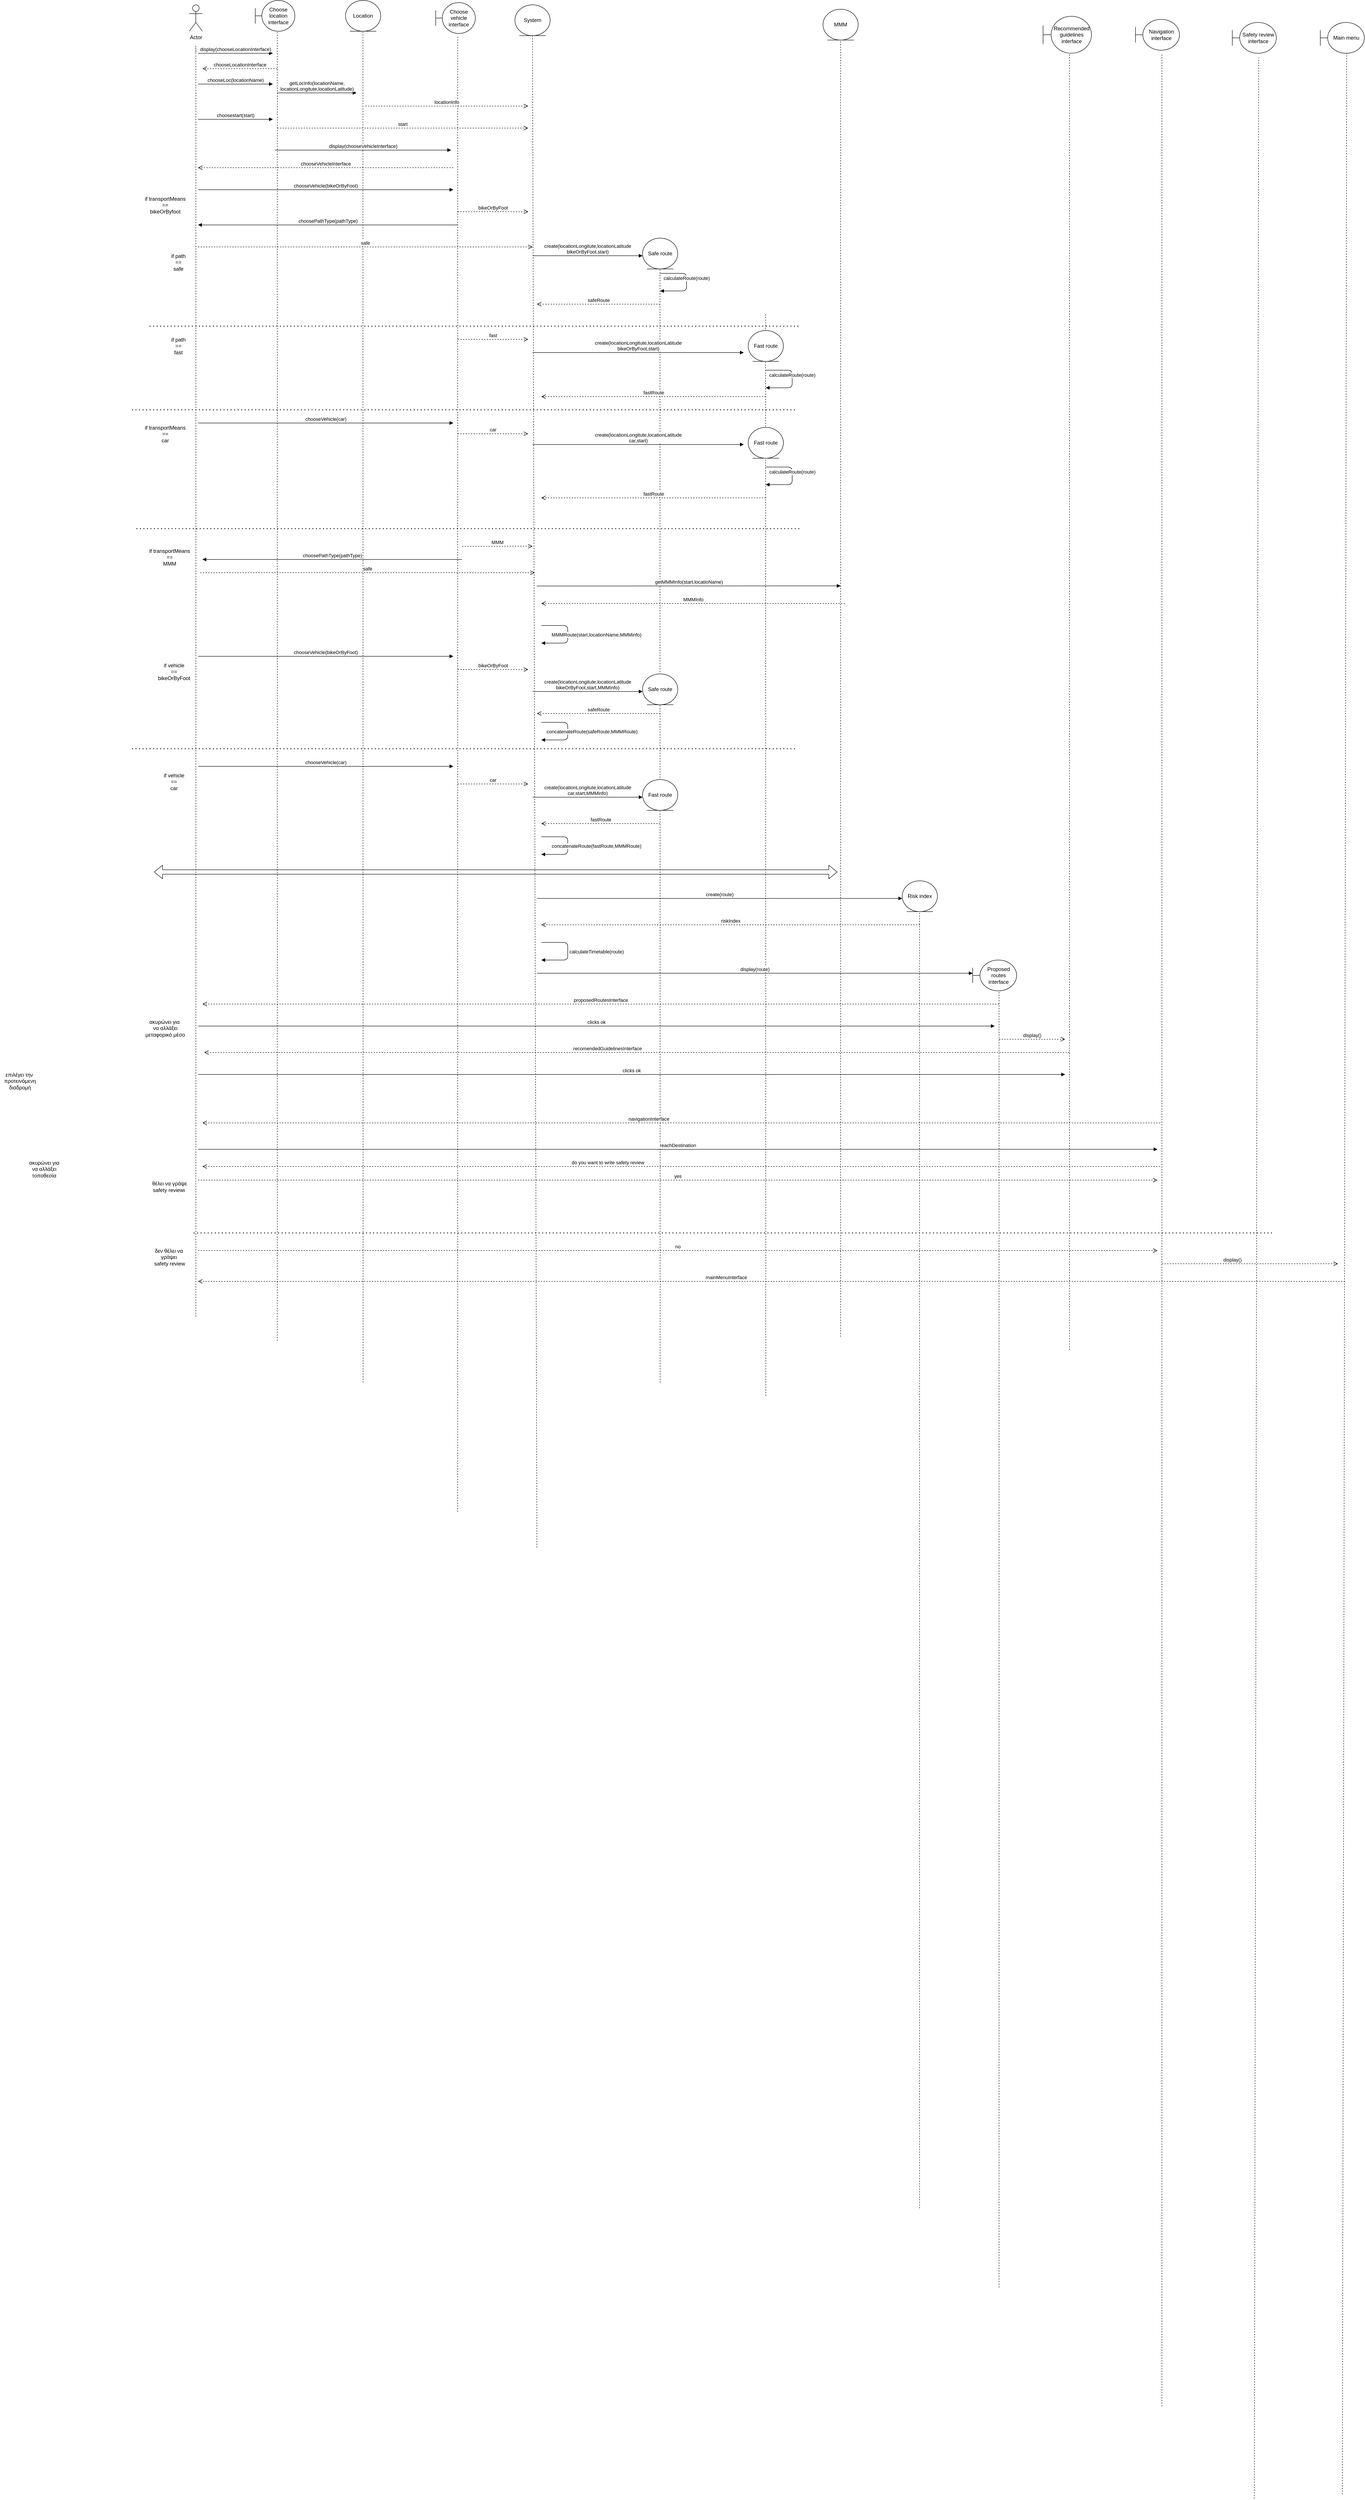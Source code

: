 <mxfile version="14.6.13" type="device"><diagram id="kgpKYQtTHZ0yAKxKKP6v" name="Page-1"><mxGraphModel dx="3055" dy="856" grid="1" gridSize="10" guides="1" tooltips="1" connect="1" arrows="1" fold="1" page="1" pageScale="1" pageWidth="850" pageHeight="1100" math="0" shadow="0"><root><mxCell id="0"/><mxCell id="1" parent="0"/><mxCell id="hym57JPVBmfE9ge-N85n-59" value="" style="endArrow=none;dashed=1;html=1;" parent="1" edge="1"><mxGeometry width="50" height="50" relative="1" as="geometry"><mxPoint x="680" y="3240" as="sourcePoint"/><mxPoint x="679.58" y="700" as="targetPoint"/></mxGeometry></mxCell><mxCell id="hym57JPVBmfE9ge-N85n-4" value="Actor" style="shape=umlActor;verticalLabelPosition=bottom;verticalAlign=top;html=1;" parent="1" vertex="1"><mxGeometry x="-390" y="110" width="30" height="60" as="geometry"/></mxCell><mxCell id="hym57JPVBmfE9ge-N85n-10" value="Choose location interface" style="shape=umlBoundary;whiteSpace=wrap;html=1;" parent="1" vertex="1"><mxGeometry x="-240" y="100" width="90" height="70" as="geometry"/></mxCell><mxCell id="hym57JPVBmfE9ge-N85n-17" value="" style="endArrow=none;dashed=1;html=1;" parent="1" edge="1"><mxGeometry width="50" height="50" relative="1" as="geometry"><mxPoint x="-190" y="3145" as="sourcePoint"/><mxPoint x="-190" y="170" as="targetPoint"/></mxGeometry></mxCell><mxCell id="hym57JPVBmfE9ge-N85n-23" value="Choose vehicle interface" style="shape=umlBoundary;whiteSpace=wrap;html=1;" parent="1" vertex="1"><mxGeometry x="170" y="105" width="90" height="70" as="geometry"/></mxCell><mxCell id="hym57JPVBmfE9ge-N85n-24" value="" style="endArrow=none;dashed=1;html=1;" parent="1" edge="1"><mxGeometry width="50" height="50" relative="1" as="geometry"><mxPoint x="5" y="3240" as="sourcePoint"/><mxPoint x="4.58" y="170" as="targetPoint"/></mxGeometry></mxCell><mxCell id="hym57JPVBmfE9ge-N85n-32" value="Safe route" style="ellipse;shape=umlEntity;whiteSpace=wrap;html=1;" parent="1" vertex="1"><mxGeometry x="640" y="640" width="80" height="70" as="geometry"/></mxCell><mxCell id="hym57JPVBmfE9ge-N85n-46" value="" style="endArrow=none;dashed=1;html=1;" parent="1" edge="1"><mxGeometry width="50" height="50" relative="1" as="geometry"><mxPoint x="220" y="3533.529" as="sourcePoint"/><mxPoint x="220" y="180" as="targetPoint"/></mxGeometry></mxCell><mxCell id="hym57JPVBmfE9ge-N85n-48" value="Risk index" style="ellipse;shape=umlEntity;whiteSpace=wrap;html=1;" parent="1" vertex="1"><mxGeometry x="1230" y="2100" width="80" height="70" as="geometry"/></mxCell><mxCell id="hym57JPVBmfE9ge-N85n-58" value="Proposed routes interface" style="shape=umlBoundary;whiteSpace=wrap;html=1;" parent="1" vertex="1"><mxGeometry x="1390" y="2280" width="100" height="70" as="geometry"/></mxCell><mxCell id="hym57JPVBmfE9ge-N85n-63" value="Recommended&lt;br&gt;guidelines interface" style="shape=umlBoundary;whiteSpace=wrap;html=1;" parent="1" vertex="1"><mxGeometry x="1550" y="136" width="110" height="84" as="geometry"/></mxCell><mxCell id="hym57JPVBmfE9ge-N85n-67" value="Navigation interface" style="shape=umlBoundary;whiteSpace=wrap;html=1;" parent="1" vertex="1"><mxGeometry x="1760" y="143" width="100" height="70" as="geometry"/></mxCell><mxCell id="hym57JPVBmfE9ge-N85n-80" value="" style="endArrow=none;dashed=1;html=1;" parent="1" edge="1"><mxGeometry width="50" height="50" relative="1" as="geometry"><mxPoint x="-375" y="3090" as="sourcePoint"/><mxPoint x="-375" y="220" as="targetPoint"/><Array as="points"><mxPoint x="-375" y="220"/><mxPoint x="-375" y="200"/></Array></mxGeometry></mxCell><mxCell id="hym57JPVBmfE9ge-N85n-82" value="display(chooseLocationInterface)" style="html=1;verticalAlign=bottom;endArrow=block;" parent="1" edge="1"><mxGeometry width="80" relative="1" as="geometry"><mxPoint x="-370" y="220" as="sourcePoint"/><mxPoint x="-200" y="220" as="targetPoint"/></mxGeometry></mxCell><mxCell id="hym57JPVBmfE9ge-N85n-83" value="Location" style="ellipse;shape=umlEntity;whiteSpace=wrap;html=1;" parent="1" vertex="1"><mxGeometry x="-35" y="100" width="80" height="70" as="geometry"/></mxCell><mxCell id="hym57JPVBmfE9ge-N85n-84" value="chooseLocationInterface" style="html=1;verticalAlign=bottom;endArrow=open;dashed=1;endSize=8;" parent="1" edge="1"><mxGeometry relative="1" as="geometry"><mxPoint x="-190" y="255" as="sourcePoint"/><mxPoint x="-360" y="255" as="targetPoint"/></mxGeometry></mxCell><mxCell id="hym57JPVBmfE9ge-N85n-85" value="chooseVehicle(bikeOrByFoot)" style="html=1;verticalAlign=bottom;endArrow=block;" parent="1" edge="1"><mxGeometry width="80" relative="1" as="geometry"><mxPoint x="-370" y="530.0" as="sourcePoint"/><mxPoint x="210" y="530" as="targetPoint"/></mxGeometry></mxCell><mxCell id="hym57JPVBmfE9ge-N85n-86" value="getLocInfo(locationName,&lt;br&gt;locationLongitute,locationLatitude)" style="html=1;verticalAlign=bottom;endArrow=block;" parent="1" edge="1"><mxGeometry width="80" relative="1" as="geometry"><mxPoint x="-190" y="310.0" as="sourcePoint"/><mxPoint x="-10" y="310" as="targetPoint"/></mxGeometry></mxCell><mxCell id="cFLvyzgKQ60C_9JfcrjW-3" value="bikeOrByFoot" style="html=1;verticalAlign=bottom;endArrow=open;dashed=1;endSize=8;" edge="1" parent="1"><mxGeometry relative="1" as="geometry"><mxPoint x="220" y="580" as="sourcePoint"/><mxPoint x="380" y="580" as="targetPoint"/></mxGeometry></mxCell><mxCell id="cFLvyzgKQ60C_9JfcrjW-5" value="chooseLoc(locationName)" style="html=1;verticalAlign=bottom;endArrow=block;" edge="1" parent="1"><mxGeometry width="80" relative="1" as="geometry"><mxPoint x="-370" y="290" as="sourcePoint"/><mxPoint x="-200" y="290" as="targetPoint"/></mxGeometry></mxCell><mxCell id="cFLvyzgKQ60C_9JfcrjW-7" value="locationInfo" style="html=1;verticalAlign=bottom;endArrow=open;dashed=1;endSize=8;" edge="1" parent="1"><mxGeometry relative="1" as="geometry"><mxPoint x="10" y="340" as="sourcePoint"/><mxPoint x="380" y="340" as="targetPoint"/></mxGeometry></mxCell><mxCell id="cFLvyzgKQ60C_9JfcrjW-8" value="display(chooseVehicleInterface)" style="html=1;verticalAlign=bottom;endArrow=block;" edge="1" parent="1"><mxGeometry width="80" relative="1" as="geometry"><mxPoint x="-195" y="440" as="sourcePoint"/><mxPoint x="205" y="440" as="targetPoint"/></mxGeometry></mxCell><mxCell id="cFLvyzgKQ60C_9JfcrjW-9" value="chooseVehicleInterface" style="html=1;verticalAlign=bottom;endArrow=open;dashed=1;endSize=8;" edge="1" parent="1"><mxGeometry relative="1" as="geometry"><mxPoint x="210" y="480" as="sourcePoint"/><mxPoint x="-370" y="480" as="targetPoint"/></mxGeometry></mxCell><mxCell id="cFLvyzgKQ60C_9JfcrjW-10" value="System" style="ellipse;shape=umlEntity;whiteSpace=wrap;html=1;" vertex="1" parent="1"><mxGeometry x="350" y="110" width="80" height="70" as="geometry"/></mxCell><mxCell id="cFLvyzgKQ60C_9JfcrjW-11" value="" style="endArrow=none;dashed=1;html=1;" edge="1" parent="1"><mxGeometry width="50" height="50" relative="1" as="geometry"><mxPoint x="400" y="3614.706" as="sourcePoint"/><mxPoint x="389.87" y="180" as="targetPoint"/></mxGeometry></mxCell><mxCell id="cFLvyzgKQ60C_9JfcrjW-13" value="choosePathType(pathType)" style="html=1;verticalAlign=bottom;endArrow=block;" edge="1" parent="1"><mxGeometry width="80" relative="1" as="geometry"><mxPoint x="220" y="610" as="sourcePoint"/><mxPoint x="-370" y="610" as="targetPoint"/></mxGeometry></mxCell><mxCell id="cFLvyzgKQ60C_9JfcrjW-14" value="safe" style="html=1;verticalAlign=bottom;endArrow=open;dashed=1;endSize=8;" edge="1" parent="1"><mxGeometry relative="1" as="geometry"><mxPoint x="-370" y="660" as="sourcePoint"/><mxPoint x="390.0" y="660" as="targetPoint"/></mxGeometry></mxCell><mxCell id="cFLvyzgKQ60C_9JfcrjW-17" value="if transportMeans&lt;br&gt;==&lt;br&gt;bikeOrByfoot" style="text;html=1;align=center;verticalAlign=middle;resizable=0;points=[];autosize=1;strokeColor=none;" vertex="1" parent="1"><mxGeometry x="-500" y="540" width="110" height="50" as="geometry"/></mxCell><mxCell id="cFLvyzgKQ60C_9JfcrjW-19" value="if path&lt;br&gt;==&lt;br&gt;safe" style="text;html=1;align=center;verticalAlign=middle;resizable=0;points=[];autosize=1;strokeColor=none;" vertex="1" parent="1"><mxGeometry x="-440" y="670" width="50" height="50" as="geometry"/></mxCell><mxCell id="cFLvyzgKQ60C_9JfcrjW-20" value="create(locationLongitute,locationLatitude&lt;br&gt;bikeOrByFoot,start)" style="html=1;verticalAlign=bottom;endArrow=block;" edge="1" parent="1"><mxGeometry width="80" relative="1" as="geometry"><mxPoint x="390" y="680.0" as="sourcePoint"/><mxPoint x="640" y="680" as="targetPoint"/><mxPoint as="offset"/></mxGeometry></mxCell><mxCell id="cFLvyzgKQ60C_9JfcrjW-22" value="choosestart(start)" style="html=1;verticalAlign=bottom;endArrow=block;" edge="1" parent="1"><mxGeometry width="80" relative="1" as="geometry"><mxPoint x="-370" y="370" as="sourcePoint"/><mxPoint x="-200" y="370" as="targetPoint"/></mxGeometry></mxCell><mxCell id="cFLvyzgKQ60C_9JfcrjW-23" value="start" style="html=1;verticalAlign=bottom;endArrow=open;dashed=1;endSize=8;" edge="1" parent="1"><mxGeometry relative="1" as="geometry"><mxPoint x="-190" y="390" as="sourcePoint"/><mxPoint x="380" y="390" as="targetPoint"/></mxGeometry></mxCell><mxCell id="cFLvyzgKQ60C_9JfcrjW-29" value="calculateRoute(route)" style="html=1;verticalAlign=bottom;endArrow=block;" edge="1" parent="1"><mxGeometry width="80" relative="1" as="geometry"><mxPoint x="680" y="720" as="sourcePoint"/><mxPoint x="680" y="760" as="targetPoint"/><Array as="points"><mxPoint x="740" y="720"/><mxPoint x="740" y="760"/></Array></mxGeometry></mxCell><mxCell id="cFLvyzgKQ60C_9JfcrjW-32" value="" style="endArrow=none;dashed=1;html=1;" edge="1" parent="1"><mxGeometry width="50" height="50" relative="1" as="geometry"><mxPoint x="920" y="3270" as="sourcePoint"/><mxPoint x="919.58" y="810" as="targetPoint"/></mxGeometry></mxCell><mxCell id="cFLvyzgKQ60C_9JfcrjW-33" value="riskIndex" style="html=1;verticalAlign=bottom;endArrow=open;dashed=1;endSize=8;" edge="1" parent="1"><mxGeometry relative="1" as="geometry"><mxPoint x="1270" y="2200.0" as="sourcePoint"/><mxPoint x="410" y="2200" as="targetPoint"/></mxGeometry></mxCell><mxCell id="cFLvyzgKQ60C_9JfcrjW-36" value="if path&lt;br&gt;==&lt;br&gt;fast" style="text;html=1;align=center;verticalAlign=middle;resizable=0;points=[];autosize=1;strokeColor=none;" vertex="1" parent="1"><mxGeometry x="-440" y="860" width="50" height="50" as="geometry"/></mxCell><mxCell id="cFLvyzgKQ60C_9JfcrjW-37" value="Fast route" style="ellipse;shape=umlEntity;whiteSpace=wrap;html=1;" vertex="1" parent="1"><mxGeometry x="880" y="850" width="80" height="70" as="geometry"/></mxCell><mxCell id="cFLvyzgKQ60C_9JfcrjW-38" value="fast" style="html=1;verticalAlign=bottom;endArrow=open;dashed=1;endSize=8;" edge="1" parent="1"><mxGeometry relative="1" as="geometry"><mxPoint x="220.0" y="870" as="sourcePoint"/><mxPoint x="380" y="870" as="targetPoint"/></mxGeometry></mxCell><mxCell id="cFLvyzgKQ60C_9JfcrjW-39" value="create(locationLongitute,locationLatitude&lt;br&gt;bikeOrByFoot,start)" style="html=1;verticalAlign=bottom;endArrow=block;" edge="1" parent="1"><mxGeometry width="80" relative="1" as="geometry"><mxPoint x="390" y="900.0" as="sourcePoint"/><mxPoint x="870" y="900" as="targetPoint"/><mxPoint as="offset"/></mxGeometry></mxCell><mxCell id="cFLvyzgKQ60C_9JfcrjW-40" value="if transportMeans&lt;br&gt;==&lt;br&gt;car" style="text;html=1;align=center;verticalAlign=middle;resizable=0;points=[];autosize=1;strokeColor=none;" vertex="1" parent="1"><mxGeometry x="-500" y="1060" width="110" height="50" as="geometry"/></mxCell><mxCell id="cFLvyzgKQ60C_9JfcrjW-41" value="chooseVehicle(car)" style="html=1;verticalAlign=bottom;endArrow=block;" edge="1" parent="1"><mxGeometry width="80" relative="1" as="geometry"><mxPoint x="-370" y="1060.0" as="sourcePoint"/><mxPoint x="210" y="1060" as="targetPoint"/></mxGeometry></mxCell><mxCell id="cFLvyzgKQ60C_9JfcrjW-42" value="car" style="html=1;verticalAlign=bottom;endArrow=open;dashed=1;endSize=8;" edge="1" parent="1"><mxGeometry relative="1" as="geometry"><mxPoint x="220" y="1084.41" as="sourcePoint"/><mxPoint x="380" y="1084.41" as="targetPoint"/></mxGeometry></mxCell><mxCell id="cFLvyzgKQ60C_9JfcrjW-44" value="" style="endArrow=none;dashed=1;html=1;dashPattern=1 3;strokeWidth=2;" edge="1" parent="1"><mxGeometry width="50" height="50" relative="1" as="geometry"><mxPoint x="-520" y="1030" as="sourcePoint"/><mxPoint x="990" y="1030" as="targetPoint"/></mxGeometry></mxCell><mxCell id="cFLvyzgKQ60C_9JfcrjW-45" value="" style="endArrow=none;dashed=1;html=1;dashPattern=1 3;strokeWidth=2;" edge="1" parent="1"><mxGeometry width="50" height="50" relative="1" as="geometry"><mxPoint x="-480" y="840" as="sourcePoint"/><mxPoint x="1000" y="840" as="targetPoint"/></mxGeometry></mxCell><mxCell id="cFLvyzgKQ60C_9JfcrjW-47" value="create(locationLongitute,locationLatitude&lt;br&gt;car,start)" style="html=1;verticalAlign=bottom;endArrow=block;" edge="1" parent="1"><mxGeometry width="80" relative="1" as="geometry"><mxPoint x="390" y="1108.82" as="sourcePoint"/><mxPoint x="870" y="1108.82" as="targetPoint"/><mxPoint as="offset"/></mxGeometry></mxCell><mxCell id="cFLvyzgKQ60C_9JfcrjW-48" value="Fast route" style="ellipse;shape=umlEntity;whiteSpace=wrap;html=1;" vertex="1" parent="1"><mxGeometry x="880" y="1070" width="80" height="70" as="geometry"/></mxCell><mxCell id="cFLvyzgKQ60C_9JfcrjW-49" value="" style="endArrow=none;dashed=1;html=1;dashPattern=1 3;strokeWidth=2;" edge="1" parent="1"><mxGeometry width="50" height="50" relative="1" as="geometry"><mxPoint x="-510" y="1300" as="sourcePoint"/><mxPoint x="1000" y="1300" as="targetPoint"/></mxGeometry></mxCell><mxCell id="cFLvyzgKQ60C_9JfcrjW-50" value="if transportMeans&lt;br&gt;==&lt;br&gt;MMM" style="text;html=1;align=center;verticalAlign=middle;resizable=0;points=[];autosize=1;strokeColor=none;" vertex="1" parent="1"><mxGeometry x="-490" y="1340" width="110" height="50" as="geometry"/></mxCell><mxCell id="cFLvyzgKQ60C_9JfcrjW-51" value="MMM" style="html=1;verticalAlign=bottom;endArrow=open;dashed=1;endSize=8;" edge="1" parent="1"><mxGeometry relative="1" as="geometry"><mxPoint x="230.0" y="1340" as="sourcePoint"/><mxPoint x="390.0" y="1340" as="targetPoint"/></mxGeometry></mxCell><mxCell id="cFLvyzgKQ60C_9JfcrjW-52" value="MMM" style="ellipse;shape=umlEntity;whiteSpace=wrap;html=1;" vertex="1" parent="1"><mxGeometry x="1050" y="120" width="80" height="70" as="geometry"/></mxCell><mxCell id="cFLvyzgKQ60C_9JfcrjW-53" value="" style="endArrow=none;dashed=1;html=1;" edge="1" parent="1"><mxGeometry width="50" height="50" relative="1" as="geometry"><mxPoint x="1090" y="3135.714" as="sourcePoint"/><mxPoint x="1090" y="190" as="targetPoint"/></mxGeometry></mxCell><mxCell id="cFLvyzgKQ60C_9JfcrjW-54" value="getMMMInfo(start,locatioName)" style="html=1;verticalAlign=bottom;endArrow=block;" edge="1" parent="1"><mxGeometry width="80" relative="1" as="geometry"><mxPoint x="400" y="1430.29" as="sourcePoint"/><mxPoint x="1090" y="1430" as="targetPoint"/><mxPoint as="offset"/></mxGeometry></mxCell><mxCell id="cFLvyzgKQ60C_9JfcrjW-55" value="MMMInfo" style="html=1;verticalAlign=bottom;endArrow=open;dashed=1;endSize=8;" edge="1" parent="1"><mxGeometry relative="1" as="geometry"><mxPoint x="1100" y="1470" as="sourcePoint"/><mxPoint x="410" y="1470" as="targetPoint"/></mxGeometry></mxCell><mxCell id="cFLvyzgKQ60C_9JfcrjW-57" value="choosePathType(pathType)" style="html=1;verticalAlign=bottom;endArrow=block;" edge="1" parent="1"><mxGeometry width="80" relative="1" as="geometry"><mxPoint x="230" y="1370" as="sourcePoint"/><mxPoint x="-360" y="1370" as="targetPoint"/></mxGeometry></mxCell><mxCell id="cFLvyzgKQ60C_9JfcrjW-58" value="safe" style="html=1;verticalAlign=bottom;endArrow=open;dashed=1;endSize=8;" edge="1" parent="1"><mxGeometry relative="1" as="geometry"><mxPoint x="-365" y="1400" as="sourcePoint"/><mxPoint x="395" y="1400" as="targetPoint"/></mxGeometry></mxCell><mxCell id="cFLvyzgKQ60C_9JfcrjW-59" value="chooseVehicle(bikeOrByFoot)" style="html=1;verticalAlign=bottom;endArrow=block;" edge="1" parent="1"><mxGeometry width="80" relative="1" as="geometry"><mxPoint x="-370" y="1590.0" as="sourcePoint"/><mxPoint x="210" y="1590" as="targetPoint"/></mxGeometry></mxCell><mxCell id="cFLvyzgKQ60C_9JfcrjW-60" value="bikeOrByFoot" style="html=1;verticalAlign=bottom;endArrow=open;dashed=1;endSize=8;" edge="1" parent="1"><mxGeometry relative="1" as="geometry"><mxPoint x="220.0" y="1620" as="sourcePoint"/><mxPoint x="380.0" y="1620" as="targetPoint"/></mxGeometry></mxCell><mxCell id="cFLvyzgKQ60C_9JfcrjW-61" value="create(locationLongitute,locationLatitude&lt;br&gt;bikeOrByFoot,start,MMMInfo)" style="html=1;verticalAlign=bottom;endArrow=block;" edge="1" parent="1"><mxGeometry width="80" relative="1" as="geometry"><mxPoint x="390" y="1670.0" as="sourcePoint"/><mxPoint x="640" y="1670" as="targetPoint"/><mxPoint as="offset"/></mxGeometry></mxCell><mxCell id="cFLvyzgKQ60C_9JfcrjW-62" value="Safe route" style="ellipse;shape=umlEntity;whiteSpace=wrap;html=1;" vertex="1" parent="1"><mxGeometry x="640" y="1630" width="80" height="70" as="geometry"/></mxCell><mxCell id="cFLvyzgKQ60C_9JfcrjW-63" value="if vehicle&lt;br&gt;==&lt;br&gt;bikeOrByFoot" style="text;html=1;align=center;verticalAlign=middle;resizable=0;points=[];autosize=1;strokeColor=none;" vertex="1" parent="1"><mxGeometry x="-470" y="1600" width="90" height="50" as="geometry"/></mxCell><mxCell id="cFLvyzgKQ60C_9JfcrjW-64" value="if vehicle&lt;br&gt;==&lt;br&gt;car" style="text;html=1;align=center;verticalAlign=middle;resizable=0;points=[];autosize=1;strokeColor=none;" vertex="1" parent="1"><mxGeometry x="-455" y="1850" width="60" height="50" as="geometry"/></mxCell><mxCell id="cFLvyzgKQ60C_9JfcrjW-65" value="" style="endArrow=none;dashed=1;html=1;dashPattern=1 3;strokeWidth=2;" edge="1" parent="1"><mxGeometry width="50" height="50" relative="1" as="geometry"><mxPoint x="-520" y="1800" as="sourcePoint"/><mxPoint x="990.0" y="1800" as="targetPoint"/></mxGeometry></mxCell><mxCell id="cFLvyzgKQ60C_9JfcrjW-66" value="chooseVehicle(car)" style="html=1;verticalAlign=bottom;endArrow=block;" edge="1" parent="1"><mxGeometry width="80" relative="1" as="geometry"><mxPoint x="-370" y="1840.0" as="sourcePoint"/><mxPoint x="210.0" y="1840" as="targetPoint"/></mxGeometry></mxCell><mxCell id="cFLvyzgKQ60C_9JfcrjW-67" value="car" style="html=1;verticalAlign=bottom;endArrow=open;dashed=1;endSize=8;" edge="1" parent="1"><mxGeometry relative="1" as="geometry"><mxPoint x="220.0" y="1880" as="sourcePoint"/><mxPoint x="380.0" y="1880" as="targetPoint"/></mxGeometry></mxCell><mxCell id="cFLvyzgKQ60C_9JfcrjW-68" value="create(locationLongitute,locationLatitude&lt;br&gt;car,start,MMMinfo)" style="html=1;verticalAlign=bottom;endArrow=block;" edge="1" parent="1"><mxGeometry width="80" relative="1" as="geometry"><mxPoint x="390.0" y="1910" as="sourcePoint"/><mxPoint x="640.0" y="1910" as="targetPoint"/><mxPoint as="offset"/></mxGeometry></mxCell><mxCell id="cFLvyzgKQ60C_9JfcrjW-70" value="Fast route" style="ellipse;shape=umlEntity;whiteSpace=wrap;html=1;" vertex="1" parent="1"><mxGeometry x="640" y="1870" width="80" height="70" as="geometry"/></mxCell><mxCell id="cFLvyzgKQ60C_9JfcrjW-71" value="safeRoute" style="html=1;verticalAlign=bottom;endArrow=open;dashed=1;endSize=8;" edge="1" parent="1"><mxGeometry relative="1" as="geometry"><mxPoint x="680" y="1720" as="sourcePoint"/><mxPoint x="400" y="1720" as="targetPoint"/></mxGeometry></mxCell><mxCell id="cFLvyzgKQ60C_9JfcrjW-72" value="fastRoute" style="html=1;verticalAlign=bottom;endArrow=open;dashed=1;endSize=8;" edge="1" parent="1"><mxGeometry relative="1" as="geometry"><mxPoint x="680.0" y="1970" as="sourcePoint"/><mxPoint x="410" y="1970" as="targetPoint"/></mxGeometry></mxCell><mxCell id="cFLvyzgKQ60C_9JfcrjW-73" value="" style="shape=flexArrow;endArrow=classic;startArrow=classic;html=1;" edge="1" parent="1"><mxGeometry width="100" height="100" relative="1" as="geometry"><mxPoint x="-470.001" y="2080" as="sourcePoint"/><mxPoint x="1082.646" y="2080" as="targetPoint"/></mxGeometry></mxCell><mxCell id="cFLvyzgKQ60C_9JfcrjW-75" value="concatenateRoute(safeRoute,MMMRoute)" style="html=1;verticalAlign=bottom;endArrow=block;" edge="1" parent="1"><mxGeometry x="0.125" y="55" width="80" relative="1" as="geometry"><mxPoint x="410" y="1740" as="sourcePoint"/><mxPoint x="410" y="1780" as="targetPoint"/><Array as="points"><mxPoint x="470" y="1740"/><mxPoint x="470" y="1780"/></Array><mxPoint as="offset"/></mxGeometry></mxCell><mxCell id="cFLvyzgKQ60C_9JfcrjW-76" value="MMMRoute(start,locationName,MMMinfo)" style="html=1;verticalAlign=bottom;endArrow=block;" edge="1" parent="1"><mxGeometry x="0.125" y="65" width="80" relative="1" as="geometry"><mxPoint x="410" y="1520" as="sourcePoint"/><mxPoint x="410" y="1560" as="targetPoint"/><Array as="points"><mxPoint x="470" y="1520"/><mxPoint x="470" y="1560"/></Array><mxPoint as="offset"/></mxGeometry></mxCell><mxCell id="cFLvyzgKQ60C_9JfcrjW-77" value="concatenateRoute(fastRoute,MMMRoute)" style="html=1;verticalAlign=bottom;endArrow=block;" edge="1" parent="1"><mxGeometry x="0.125" y="65" width="80" relative="1" as="geometry"><mxPoint x="410" y="2000" as="sourcePoint"/><mxPoint x="410" y="2040" as="targetPoint"/><Array as="points"><mxPoint x="470" y="2000"/><mxPoint x="470" y="2040"/></Array><mxPoint as="offset"/></mxGeometry></mxCell><mxCell id="cFLvyzgKQ60C_9JfcrjW-78" value="safeRoute" style="html=1;verticalAlign=bottom;endArrow=open;dashed=1;endSize=8;" edge="1" parent="1"><mxGeometry relative="1" as="geometry"><mxPoint x="680" y="790" as="sourcePoint"/><mxPoint x="400" y="790" as="targetPoint"/></mxGeometry></mxCell><mxCell id="cFLvyzgKQ60C_9JfcrjW-79" value="calculateRoute(route)" style="html=1;verticalAlign=bottom;endArrow=block;" edge="1" parent="1"><mxGeometry width="80" relative="1" as="geometry"><mxPoint x="920" y="940.0" as="sourcePoint"/><mxPoint x="920" y="980.0" as="targetPoint"/><Array as="points"><mxPoint x="980" y="940"/><mxPoint x="980" y="980"/></Array></mxGeometry></mxCell><mxCell id="cFLvyzgKQ60C_9JfcrjW-80" value="fastRoute" style="html=1;verticalAlign=bottom;endArrow=open;dashed=1;endSize=8;" edge="1" parent="1"><mxGeometry relative="1" as="geometry"><mxPoint x="920" y="1000.0" as="sourcePoint"/><mxPoint x="410" y="1000" as="targetPoint"/></mxGeometry></mxCell><mxCell id="cFLvyzgKQ60C_9JfcrjW-81" value="calculateRoute(route)" style="html=1;verticalAlign=bottom;endArrow=block;" edge="1" parent="1"><mxGeometry width="80" relative="1" as="geometry"><mxPoint x="920" y="1160" as="sourcePoint"/><mxPoint x="920" y="1200" as="targetPoint"/><Array as="points"><mxPoint x="980" y="1160"/><mxPoint x="980" y="1200"/></Array></mxGeometry></mxCell><mxCell id="cFLvyzgKQ60C_9JfcrjW-82" value="fastRoute" style="html=1;verticalAlign=bottom;endArrow=open;dashed=1;endSize=8;" edge="1" parent="1"><mxGeometry relative="1" as="geometry"><mxPoint x="920" y="1230" as="sourcePoint"/><mxPoint x="410" y="1230" as="targetPoint"/></mxGeometry></mxCell><mxCell id="cFLvyzgKQ60C_9JfcrjW-83" value="create(route)" style="html=1;verticalAlign=bottom;endArrow=block;" edge="1" parent="1"><mxGeometry width="80" relative="1" as="geometry"><mxPoint x="400" y="2140.0" as="sourcePoint"/><mxPoint x="1230" y="2140" as="targetPoint"/></mxGeometry></mxCell><mxCell id="cFLvyzgKQ60C_9JfcrjW-85" value="" style="endArrow=none;dashed=1;html=1;" edge="1" parent="1"><mxGeometry width="50" height="50" relative="1" as="geometry"><mxPoint x="1269.41" y="5115.714" as="sourcePoint"/><mxPoint x="1269.41" y="2170" as="targetPoint"/></mxGeometry></mxCell><mxCell id="cFLvyzgKQ60C_9JfcrjW-86" value="calculateTimetable(route)" style="html=1;verticalAlign=bottom;endArrow=block;" edge="1" parent="1"><mxGeometry x="0.125" y="65" width="80" relative="1" as="geometry"><mxPoint x="410" y="2240" as="sourcePoint"/><mxPoint x="410" y="2280" as="targetPoint"/><Array as="points"><mxPoint x="470" y="2240"/><mxPoint x="470" y="2280"/></Array><mxPoint as="offset"/></mxGeometry></mxCell><mxCell id="cFLvyzgKQ60C_9JfcrjW-87" value="display(route)" style="html=1;verticalAlign=bottom;endArrow=block;" edge="1" parent="1"><mxGeometry width="80" relative="1" as="geometry"><mxPoint x="400.0" y="2310.0" as="sourcePoint"/><mxPoint x="1390" y="2310" as="targetPoint"/></mxGeometry></mxCell><mxCell id="cFLvyzgKQ60C_9JfcrjW-88" value="" style="endArrow=none;dashed=1;html=1;" edge="1" parent="1"><mxGeometry width="50" height="50" relative="1" as="geometry"><mxPoint x="1450.0" y="5295.714" as="sourcePoint"/><mxPoint x="1450.0" y="2350.0" as="targetPoint"/></mxGeometry></mxCell><mxCell id="cFLvyzgKQ60C_9JfcrjW-89" value="proposedRoutesInterface" style="html=1;verticalAlign=bottom;endArrow=open;dashed=1;endSize=8;" edge="1" parent="1"><mxGeometry relative="1" as="geometry"><mxPoint x="1450" y="2380.0" as="sourcePoint"/><mxPoint x="-360" y="2380" as="targetPoint"/></mxGeometry></mxCell><mxCell id="cFLvyzgKQ60C_9JfcrjW-90" value="ακυρώνει για &lt;br&gt;να αλλάξει &lt;br&gt;τοποθεσία" style="text;html=1;align=center;verticalAlign=middle;resizable=0;points=[];autosize=1;strokeColor=none;" vertex="1" parent="1"><mxGeometry x="-760" y="2730" width="80" height="50" as="geometry"/></mxCell><mxCell id="cFLvyzgKQ60C_9JfcrjW-91" value="ακυρώνει για&amp;nbsp;&lt;br&gt;να αλλάξει&lt;br&gt;μεταφορικό μέσο" style="text;html=1;align=center;verticalAlign=middle;resizable=0;points=[];autosize=1;strokeColor=none;" vertex="1" parent="1"><mxGeometry x="-500" y="2410" width="110" height="50" as="geometry"/></mxCell><mxCell id="cFLvyzgKQ60C_9JfcrjW-92" value="επιλέγει την&amp;nbsp;&lt;br&gt;προτεινόμενη &lt;br&gt;διαδρομή" style="text;html=1;align=center;verticalAlign=middle;resizable=0;points=[];autosize=1;strokeColor=none;" vertex="1" parent="1"><mxGeometry x="-820" y="2530" width="90" height="50" as="geometry"/></mxCell><mxCell id="cFLvyzgKQ60C_9JfcrjW-93" value="clicks ok" style="html=1;verticalAlign=bottom;endArrow=block;" edge="1" parent="1"><mxGeometry width="80" relative="1" as="geometry"><mxPoint x="-370.0" y="2430.0" as="sourcePoint"/><mxPoint x="1440" y="2430" as="targetPoint"/></mxGeometry></mxCell><mxCell id="cFLvyzgKQ60C_9JfcrjW-94" value="" style="endArrow=none;dashed=1;html=1;" edge="1" parent="1"><mxGeometry width="50" height="50" relative="1" as="geometry"><mxPoint x="1610" y="3165.714" as="sourcePoint"/><mxPoint x="1610" y="220" as="targetPoint"/></mxGeometry></mxCell><mxCell id="cFLvyzgKQ60C_9JfcrjW-95" value="display()" style="html=1;verticalAlign=bottom;endArrow=open;dashed=1;endSize=8;" edge="1" parent="1"><mxGeometry relative="1" as="geometry"><mxPoint x="1450.0" y="2460" as="sourcePoint"/><mxPoint x="1600" y="2460" as="targetPoint"/></mxGeometry></mxCell><mxCell id="cFLvyzgKQ60C_9JfcrjW-96" value="recomendedGuidelinesInterface" style="html=1;verticalAlign=bottom;endArrow=open;dashed=1;endSize=8;" edge="1" parent="1"><mxGeometry x="0.068" relative="1" as="geometry"><mxPoint x="1610" y="2490.0" as="sourcePoint"/><mxPoint x="-356" y="2490" as="targetPoint"/><mxPoint as="offset"/></mxGeometry></mxCell><mxCell id="cFLvyzgKQ60C_9JfcrjW-97" value="clicks ok" style="html=1;verticalAlign=bottom;endArrow=block;" edge="1" parent="1"><mxGeometry width="80" relative="1" as="geometry"><mxPoint x="-370.0" y="2540.0" as="sourcePoint"/><mxPoint x="1600" y="2540" as="targetPoint"/></mxGeometry></mxCell><mxCell id="cFLvyzgKQ60C_9JfcrjW-98" value="display()" style="html=1;verticalAlign=bottom;endArrow=open;dashed=1;endSize=8;" edge="1" parent="1"><mxGeometry x="-0.2" relative="1" as="geometry"><mxPoint x="1820" y="2970.0" as="sourcePoint"/><mxPoint x="2220" y="2970" as="targetPoint"/><mxPoint as="offset"/></mxGeometry></mxCell><mxCell id="cFLvyzgKQ60C_9JfcrjW-99" value="" style="endArrow=none;dashed=1;html=1;" edge="1" parent="1"><mxGeometry width="50" height="50" relative="1" as="geometry"><mxPoint x="1820" y="5565.714" as="sourcePoint"/><mxPoint x="1820" y="220" as="targetPoint"/></mxGeometry></mxCell><mxCell id="cFLvyzgKQ60C_9JfcrjW-100" value="navigationInterface" style="html=1;verticalAlign=bottom;endArrow=open;dashed=1;endSize=8;" edge="1" parent="1"><mxGeometry x="0.068" relative="1" as="geometry"><mxPoint x="1816" y="2650.0" as="sourcePoint"/><mxPoint x="-360" y="2650" as="targetPoint"/><mxPoint as="offset"/></mxGeometry></mxCell><mxCell id="cFLvyzgKQ60C_9JfcrjW-101" value="reachDestination" style="html=1;verticalAlign=bottom;endArrow=block;" edge="1" parent="1"><mxGeometry width="80" relative="1" as="geometry"><mxPoint x="-370.0" y="2710.0" as="sourcePoint"/><mxPoint x="1810" y="2710" as="targetPoint"/></mxGeometry></mxCell><mxCell id="cFLvyzgKQ60C_9JfcrjW-102" value="Safety review interface" style="shape=umlBoundary;whiteSpace=wrap;html=1;" vertex="1" parent="1"><mxGeometry x="1980" y="150" width="100" height="70" as="geometry"/></mxCell><mxCell id="cFLvyzgKQ60C_9JfcrjW-103" value="" style="endArrow=none;dashed=1;html=1;" edge="1" parent="1"><mxGeometry width="50" height="50" relative="1" as="geometry"><mxPoint x="2030" y="5775.714" as="sourcePoint"/><mxPoint x="2040" y="230" as="targetPoint"/></mxGeometry></mxCell><mxCell id="cFLvyzgKQ60C_9JfcrjW-104" value="mainMenuInterface" style="html=1;verticalAlign=bottom;endArrow=open;dashed=1;endSize=8;" edge="1" parent="1"><mxGeometry x="0.079" relative="1" as="geometry"><mxPoint x="2236" y="3010.0" as="sourcePoint"/><mxPoint x="-370" y="3010" as="targetPoint"/><mxPoint as="offset"/></mxGeometry></mxCell><mxCell id="cFLvyzgKQ60C_9JfcrjW-105" value="" style="endArrow=none;dashed=1;html=1;dashPattern=1 3;strokeWidth=2;" edge="1" parent="1"><mxGeometry width="50" height="50" relative="1" as="geometry"><mxPoint x="-380" y="2900" as="sourcePoint"/><mxPoint x="2070" y="2900" as="targetPoint"/></mxGeometry></mxCell><mxCell id="cFLvyzgKQ60C_9JfcrjW-106" value="do you want to write safety review" style="html=1;verticalAlign=bottom;endArrow=open;dashed=1;endSize=8;" edge="1" parent="1"><mxGeometry x="0.154" relative="1" as="geometry"><mxPoint x="1816" y="2749.0" as="sourcePoint"/><mxPoint x="-360" y="2749" as="targetPoint"/><mxPoint as="offset"/></mxGeometry></mxCell><mxCell id="cFLvyzgKQ60C_9JfcrjW-107" value="yes" style="html=1;verticalAlign=bottom;endArrow=open;dashed=1;endSize=8;" edge="1" parent="1"><mxGeometry relative="1" as="geometry"><mxPoint x="-370" y="2780.0" as="sourcePoint"/><mxPoint x="1810" y="2780" as="targetPoint"/></mxGeometry></mxCell><mxCell id="cFLvyzgKQ60C_9JfcrjW-108" value="θέλει να γράψε&lt;br&gt;safety reviewι&amp;nbsp;" style="text;html=1;align=center;verticalAlign=middle;resizable=0;points=[];autosize=1;strokeColor=none;" vertex="1" parent="1"><mxGeometry x="-480" y="2780" width="90" height="30" as="geometry"/></mxCell><mxCell id="cFLvyzgKQ60C_9JfcrjW-109" value="δεν θέλει να&amp;nbsp;&lt;br&gt;γράψει&amp;nbsp;&lt;br&gt;safety review" style="text;html=1;align=center;verticalAlign=middle;resizable=0;points=[];autosize=1;strokeColor=none;" vertex="1" parent="1"><mxGeometry x="-480" y="2930" width="90" height="50" as="geometry"/></mxCell><mxCell id="cFLvyzgKQ60C_9JfcrjW-110" value="no" style="html=1;verticalAlign=bottom;endArrow=open;dashed=1;endSize=8;" edge="1" parent="1"><mxGeometry relative="1" as="geometry"><mxPoint x="-370" y="2940.0" as="sourcePoint"/><mxPoint x="1810" y="2940" as="targetPoint"/></mxGeometry></mxCell><mxCell id="cFLvyzgKQ60C_9JfcrjW-112" value="Main menu" style="shape=umlBoundary;whiteSpace=wrap;html=1;" vertex="1" parent="1"><mxGeometry x="2180" y="150" width="100" height="70" as="geometry"/></mxCell><mxCell id="cFLvyzgKQ60C_9JfcrjW-113" value="" style="endArrow=none;dashed=1;html=1;" edge="1" parent="1"><mxGeometry width="50" height="50" relative="1" as="geometry"><mxPoint x="2230" y="5765.714" as="sourcePoint"/><mxPoint x="2240" y="220" as="targetPoint"/></mxGeometry></mxCell></root></mxGraphModel></diagram></mxfile>